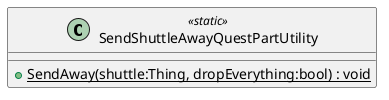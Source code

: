@startuml
class SendShuttleAwayQuestPartUtility <<static>> {
    + {static} SendAway(shuttle:Thing, dropEverything:bool) : void
}
@enduml
